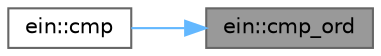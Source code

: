 digraph "ein::cmp_ord"
{
 // LATEX_PDF_SIZE
  bgcolor="transparent";
  edge [fontname=Helvetica,fontsize=10,labelfontname=Helvetica,labelfontsize=10];
  node [fontname=Helvetica,fontsize=10,shape=box,height=0.2,width=0.4];
  rankdir="RL";
  Node1 [id="Node000001",label="ein::cmp_ord",height=0.2,width=0.4,color="gray40", fillcolor="grey60", style="filled", fontcolor="black",tooltip=" "];
  Node1 -> Node2 [id="edge1_Node000001_Node000002",dir="back",color="steelblue1",style="solid",tooltip=" "];
  Node2 [id="Node000002",label="ein::cmp",height=0.2,width=0.4,color="grey40", fillcolor="white", style="filled",URL="$dc/db9/group__numerics.html#gadeb9c3d409bcba9ea1bad3b5df34eb8d",tooltip="perform an avx512 style floating point comparison for scalar values."];
}

